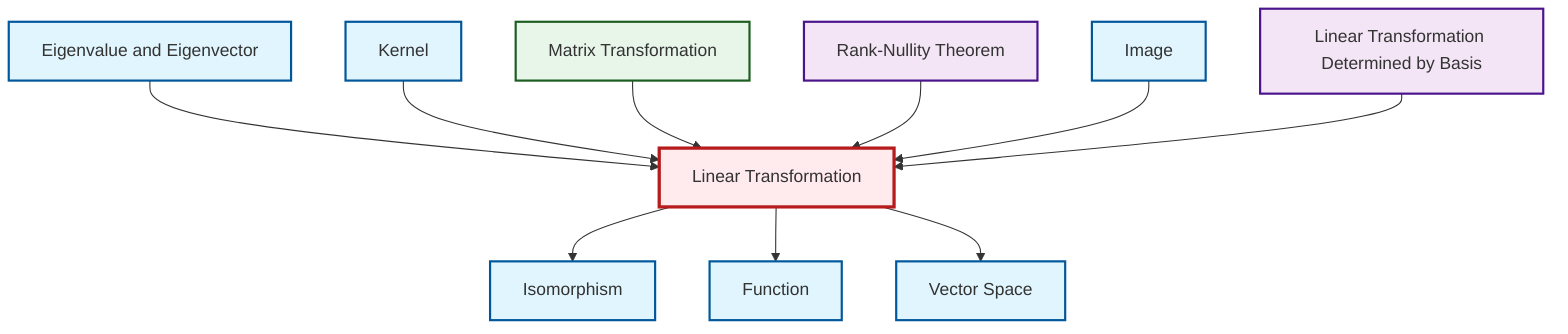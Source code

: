 graph TD
    classDef definition fill:#e1f5fe,stroke:#01579b,stroke-width:2px
    classDef theorem fill:#f3e5f5,stroke:#4a148c,stroke-width:2px
    classDef axiom fill:#fff3e0,stroke:#e65100,stroke-width:2px
    classDef example fill:#e8f5e9,stroke:#1b5e20,stroke-width:2px
    classDef current fill:#ffebee,stroke:#b71c1c,stroke-width:3px
    def-linear-transformation["Linear Transformation"]:::definition
    thm-rank-nullity["Rank-Nullity Theorem"]:::theorem
    def-vector-space["Vector Space"]:::definition
    def-image["Image"]:::definition
    thm-linear-transformation-basis["Linear Transformation Determined by Basis"]:::theorem
    ex-matrix-transformation["Matrix Transformation"]:::example
    def-kernel["Kernel"]:::definition
    def-eigenvalue-eigenvector["Eigenvalue and Eigenvector"]:::definition
    def-function["Function"]:::definition
    def-isomorphism["Isomorphism"]:::definition
    def-eigenvalue-eigenvector --> def-linear-transformation
    def-kernel --> def-linear-transformation
    ex-matrix-transformation --> def-linear-transformation
    thm-rank-nullity --> def-linear-transformation
    def-linear-transformation --> def-isomorphism
    def-linear-transformation --> def-function
    def-image --> def-linear-transformation
    thm-linear-transformation-basis --> def-linear-transformation
    def-linear-transformation --> def-vector-space
    class def-linear-transformation current